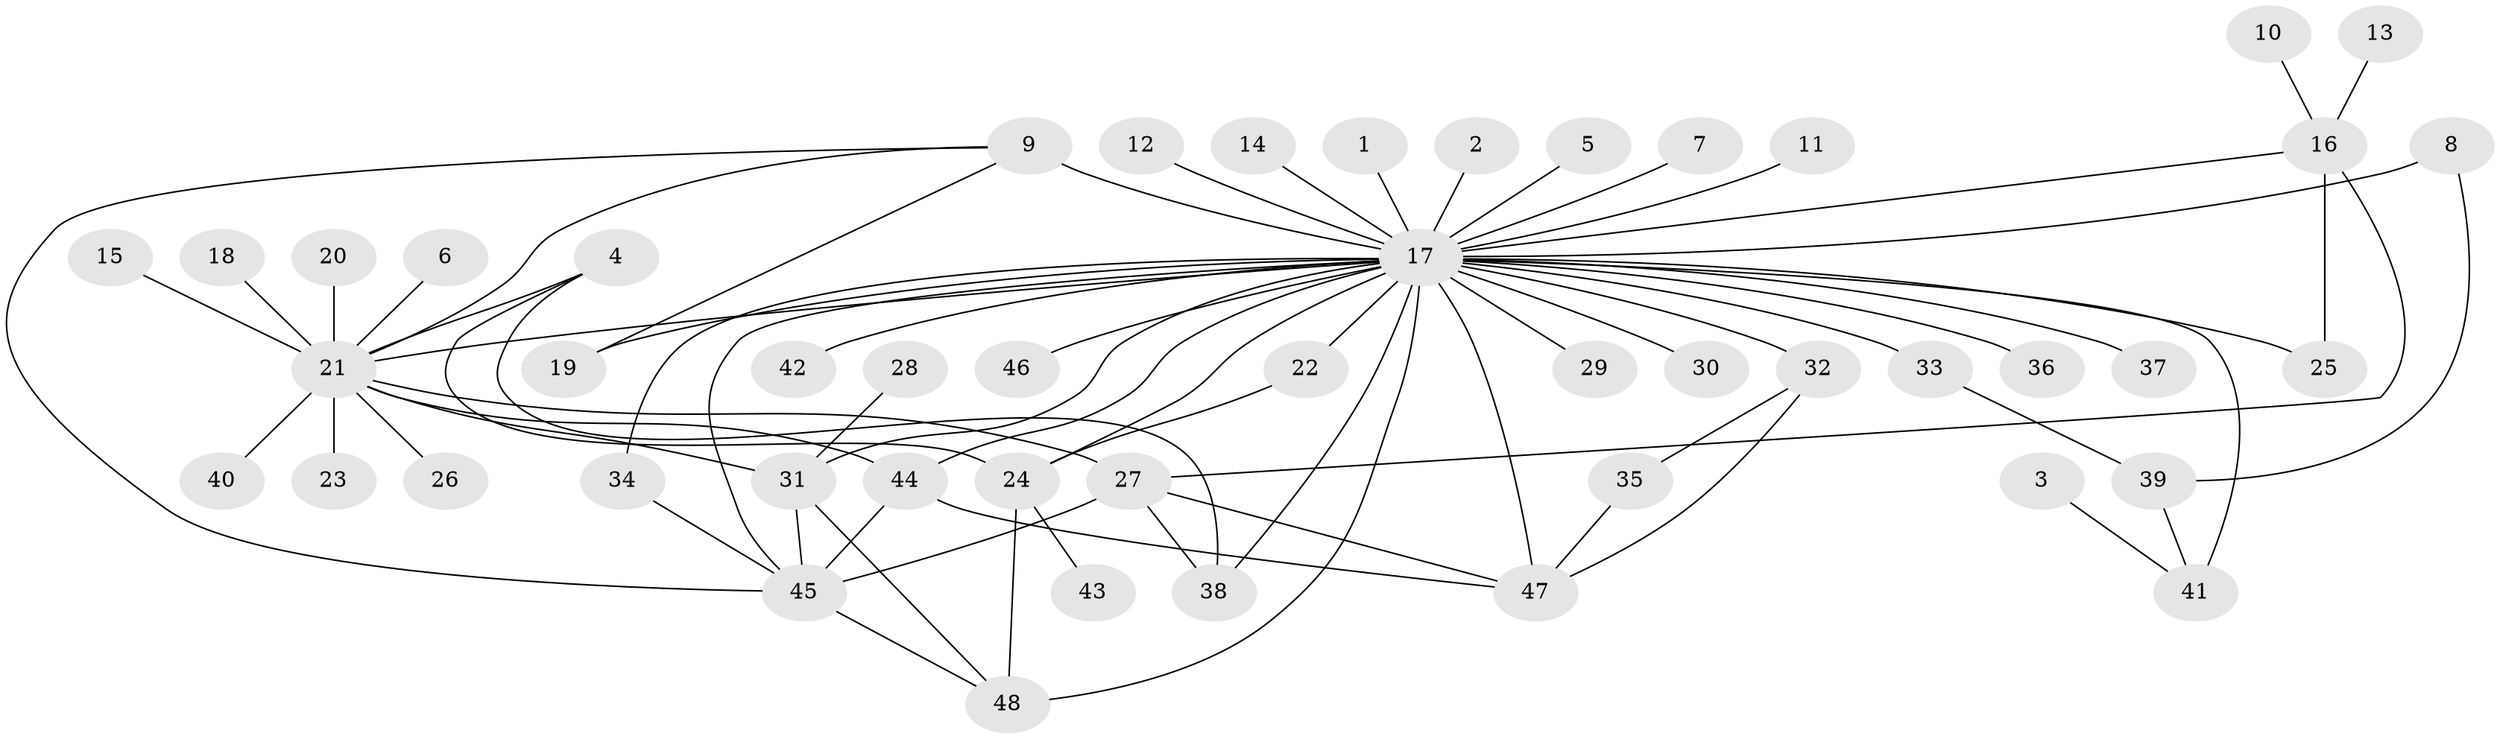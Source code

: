 // original degree distribution, {2: 0.21052631578947367, 42: 0.010526315789473684, 4: 0.08421052631578947, 1: 0.47368421052631576, 3: 0.11578947368421053, 16: 0.010526315789473684, 7: 0.021052631578947368, 5: 0.05263157894736842, 9: 0.010526315789473684, 6: 0.010526315789473684}
// Generated by graph-tools (version 1.1) at 2025/01/03/09/25 03:01:57]
// undirected, 48 vertices, 71 edges
graph export_dot {
graph [start="1"]
  node [color=gray90,style=filled];
  1;
  2;
  3;
  4;
  5;
  6;
  7;
  8;
  9;
  10;
  11;
  12;
  13;
  14;
  15;
  16;
  17;
  18;
  19;
  20;
  21;
  22;
  23;
  24;
  25;
  26;
  27;
  28;
  29;
  30;
  31;
  32;
  33;
  34;
  35;
  36;
  37;
  38;
  39;
  40;
  41;
  42;
  43;
  44;
  45;
  46;
  47;
  48;
  1 -- 17 [weight=1.0];
  2 -- 17 [weight=1.0];
  3 -- 41 [weight=1.0];
  4 -- 21 [weight=1.0];
  4 -- 24 [weight=1.0];
  4 -- 38 [weight=1.0];
  5 -- 17 [weight=1.0];
  6 -- 21 [weight=1.0];
  7 -- 17 [weight=1.0];
  8 -- 17 [weight=1.0];
  8 -- 39 [weight=1.0];
  9 -- 17 [weight=4.0];
  9 -- 19 [weight=1.0];
  9 -- 21 [weight=1.0];
  9 -- 45 [weight=1.0];
  10 -- 16 [weight=1.0];
  11 -- 17 [weight=1.0];
  12 -- 17 [weight=1.0];
  13 -- 16 [weight=1.0];
  14 -- 17 [weight=1.0];
  15 -- 21 [weight=1.0];
  16 -- 17 [weight=1.0];
  16 -- 25 [weight=1.0];
  16 -- 27 [weight=1.0];
  17 -- 19 [weight=1.0];
  17 -- 21 [weight=1.0];
  17 -- 22 [weight=1.0];
  17 -- 24 [weight=1.0];
  17 -- 25 [weight=1.0];
  17 -- 29 [weight=1.0];
  17 -- 30 [weight=2.0];
  17 -- 31 [weight=1.0];
  17 -- 32 [weight=1.0];
  17 -- 33 [weight=1.0];
  17 -- 34 [weight=1.0];
  17 -- 36 [weight=1.0];
  17 -- 37 [weight=1.0];
  17 -- 38 [weight=1.0];
  17 -- 41 [weight=2.0];
  17 -- 42 [weight=1.0];
  17 -- 44 [weight=1.0];
  17 -- 45 [weight=1.0];
  17 -- 46 [weight=1.0];
  17 -- 47 [weight=1.0];
  17 -- 48 [weight=1.0];
  18 -- 21 [weight=1.0];
  20 -- 21 [weight=1.0];
  21 -- 23 [weight=1.0];
  21 -- 26 [weight=1.0];
  21 -- 27 [weight=1.0];
  21 -- 31 [weight=1.0];
  21 -- 40 [weight=1.0];
  21 -- 44 [weight=1.0];
  22 -- 24 [weight=1.0];
  24 -- 43 [weight=1.0];
  24 -- 48 [weight=2.0];
  27 -- 38 [weight=1.0];
  27 -- 45 [weight=1.0];
  27 -- 47 [weight=1.0];
  28 -- 31 [weight=1.0];
  31 -- 45 [weight=1.0];
  31 -- 48 [weight=1.0];
  32 -- 35 [weight=1.0];
  32 -- 47 [weight=1.0];
  33 -- 39 [weight=1.0];
  34 -- 45 [weight=1.0];
  35 -- 47 [weight=1.0];
  39 -- 41 [weight=1.0];
  44 -- 45 [weight=2.0];
  44 -- 47 [weight=1.0];
  45 -- 48 [weight=1.0];
}
